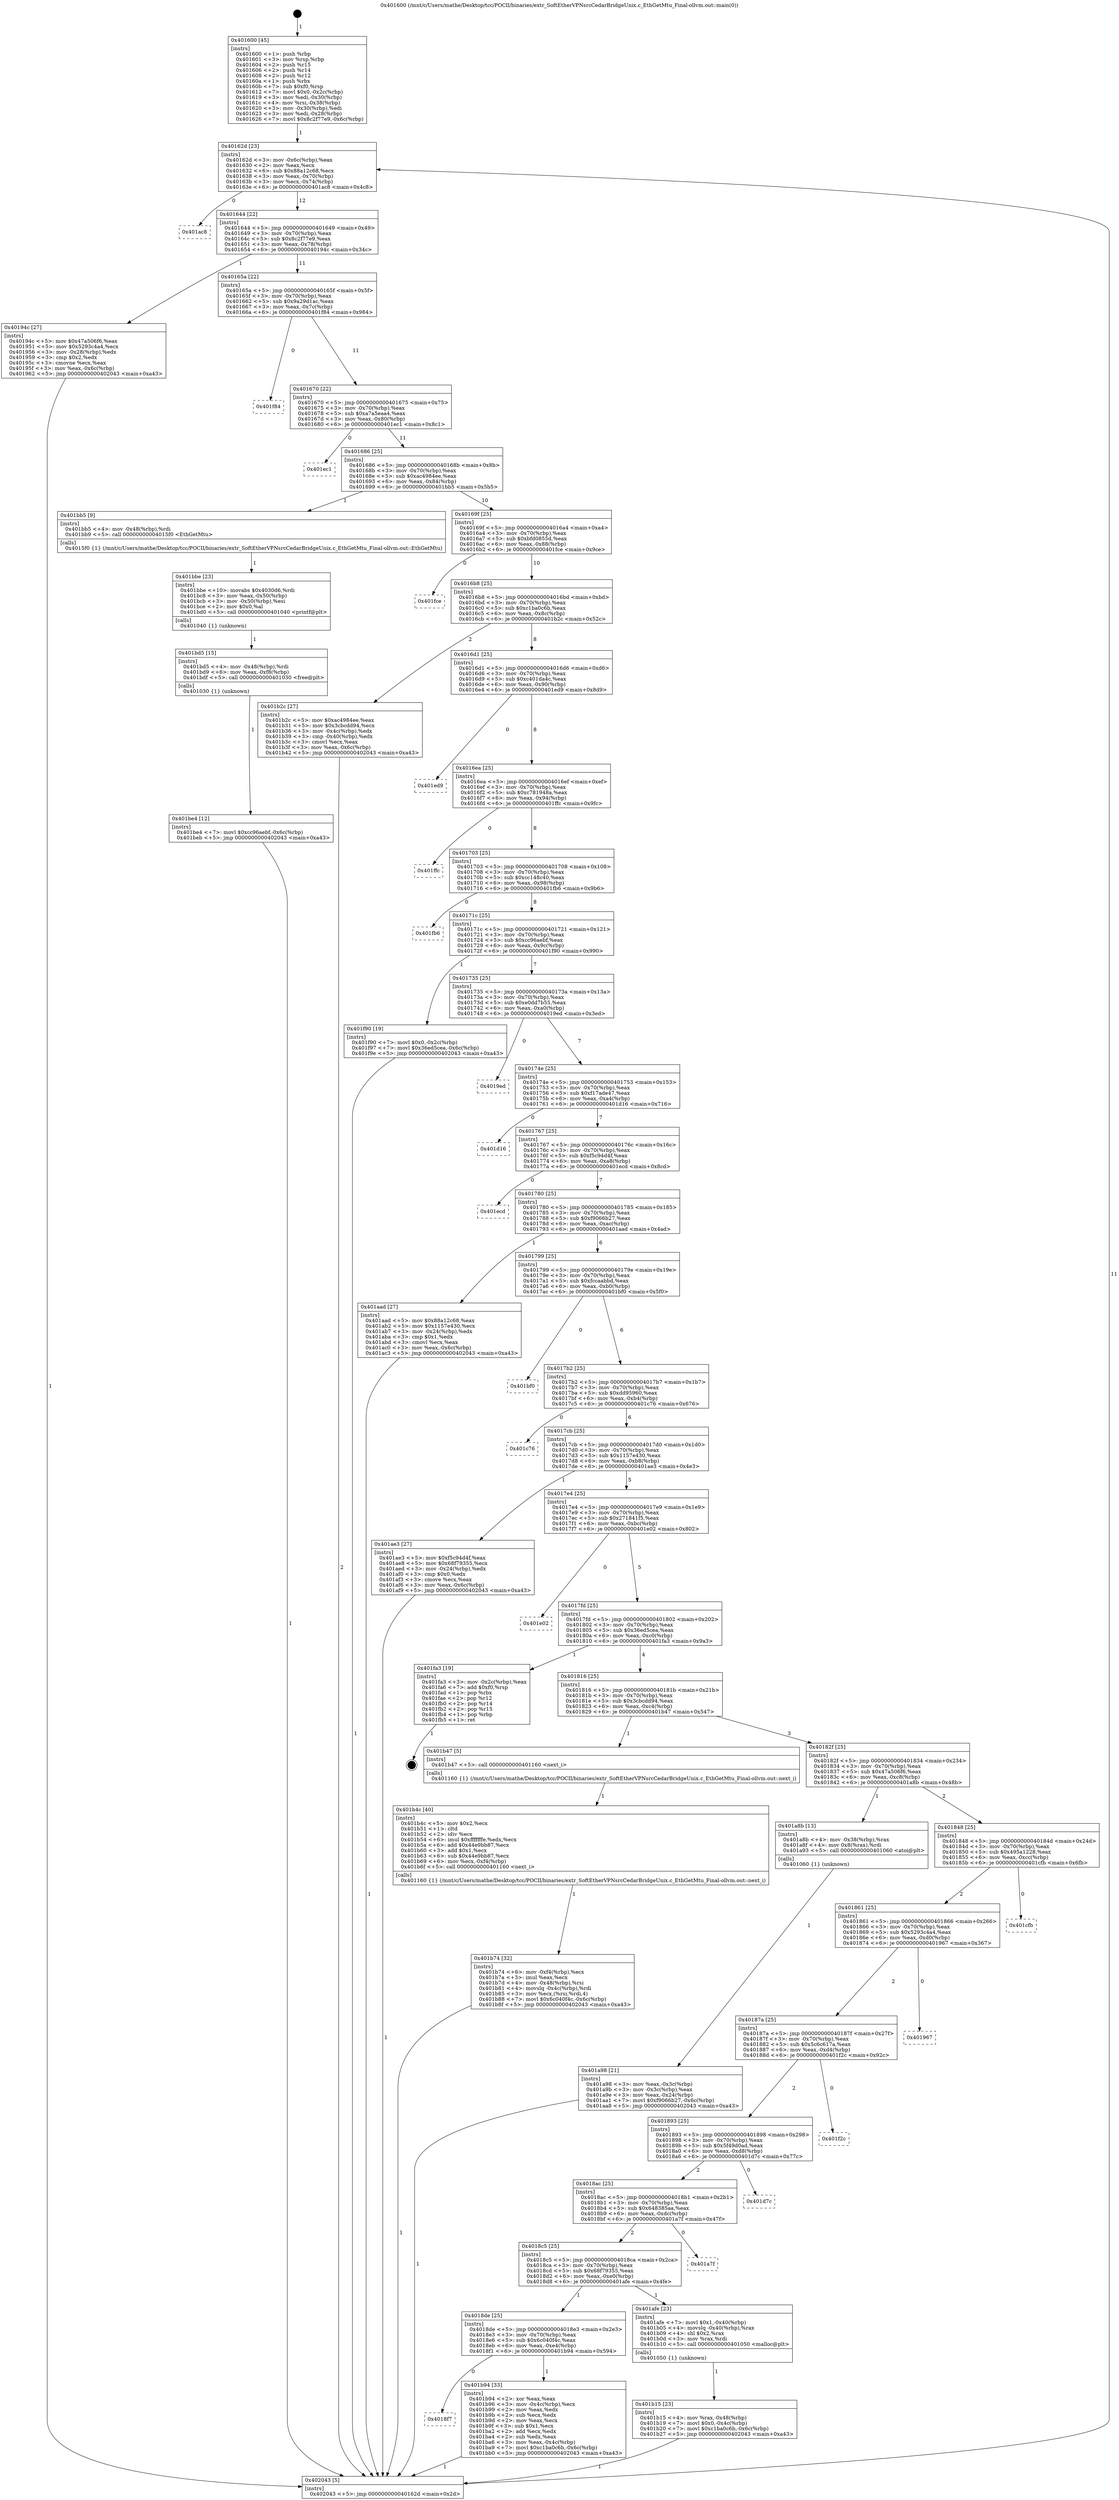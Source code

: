 digraph "0x401600" {
  label = "0x401600 (/mnt/c/Users/mathe/Desktop/tcc/POCII/binaries/extr_SoftEtherVPNsrcCedarBridgeUnix.c_EthGetMtu_Final-ollvm.out::main(0))"
  labelloc = "t"
  node[shape=record]

  Entry [label="",width=0.3,height=0.3,shape=circle,fillcolor=black,style=filled]
  "0x40162d" [label="{
     0x40162d [23]\l
     | [instrs]\l
     &nbsp;&nbsp;0x40162d \<+3\>: mov -0x6c(%rbp),%eax\l
     &nbsp;&nbsp;0x401630 \<+2\>: mov %eax,%ecx\l
     &nbsp;&nbsp;0x401632 \<+6\>: sub $0x88a12c68,%ecx\l
     &nbsp;&nbsp;0x401638 \<+3\>: mov %eax,-0x70(%rbp)\l
     &nbsp;&nbsp;0x40163b \<+3\>: mov %ecx,-0x74(%rbp)\l
     &nbsp;&nbsp;0x40163e \<+6\>: je 0000000000401ac8 \<main+0x4c8\>\l
  }"]
  "0x401ac8" [label="{
     0x401ac8\l
  }", style=dashed]
  "0x401644" [label="{
     0x401644 [22]\l
     | [instrs]\l
     &nbsp;&nbsp;0x401644 \<+5\>: jmp 0000000000401649 \<main+0x49\>\l
     &nbsp;&nbsp;0x401649 \<+3\>: mov -0x70(%rbp),%eax\l
     &nbsp;&nbsp;0x40164c \<+5\>: sub $0x8c2f77e9,%eax\l
     &nbsp;&nbsp;0x401651 \<+3\>: mov %eax,-0x78(%rbp)\l
     &nbsp;&nbsp;0x401654 \<+6\>: je 000000000040194c \<main+0x34c\>\l
  }"]
  Exit [label="",width=0.3,height=0.3,shape=circle,fillcolor=black,style=filled,peripheries=2]
  "0x40194c" [label="{
     0x40194c [27]\l
     | [instrs]\l
     &nbsp;&nbsp;0x40194c \<+5\>: mov $0x47a506f6,%eax\l
     &nbsp;&nbsp;0x401951 \<+5\>: mov $0x5293c4a4,%ecx\l
     &nbsp;&nbsp;0x401956 \<+3\>: mov -0x28(%rbp),%edx\l
     &nbsp;&nbsp;0x401959 \<+3\>: cmp $0x2,%edx\l
     &nbsp;&nbsp;0x40195c \<+3\>: cmovne %ecx,%eax\l
     &nbsp;&nbsp;0x40195f \<+3\>: mov %eax,-0x6c(%rbp)\l
     &nbsp;&nbsp;0x401962 \<+5\>: jmp 0000000000402043 \<main+0xa43\>\l
  }"]
  "0x40165a" [label="{
     0x40165a [22]\l
     | [instrs]\l
     &nbsp;&nbsp;0x40165a \<+5\>: jmp 000000000040165f \<main+0x5f\>\l
     &nbsp;&nbsp;0x40165f \<+3\>: mov -0x70(%rbp),%eax\l
     &nbsp;&nbsp;0x401662 \<+5\>: sub $0x9a29d1ac,%eax\l
     &nbsp;&nbsp;0x401667 \<+3\>: mov %eax,-0x7c(%rbp)\l
     &nbsp;&nbsp;0x40166a \<+6\>: je 0000000000401f84 \<main+0x984\>\l
  }"]
  "0x402043" [label="{
     0x402043 [5]\l
     | [instrs]\l
     &nbsp;&nbsp;0x402043 \<+5\>: jmp 000000000040162d \<main+0x2d\>\l
  }"]
  "0x401600" [label="{
     0x401600 [45]\l
     | [instrs]\l
     &nbsp;&nbsp;0x401600 \<+1\>: push %rbp\l
     &nbsp;&nbsp;0x401601 \<+3\>: mov %rsp,%rbp\l
     &nbsp;&nbsp;0x401604 \<+2\>: push %r15\l
     &nbsp;&nbsp;0x401606 \<+2\>: push %r14\l
     &nbsp;&nbsp;0x401608 \<+2\>: push %r12\l
     &nbsp;&nbsp;0x40160a \<+1\>: push %rbx\l
     &nbsp;&nbsp;0x40160b \<+7\>: sub $0xf0,%rsp\l
     &nbsp;&nbsp;0x401612 \<+7\>: movl $0x0,-0x2c(%rbp)\l
     &nbsp;&nbsp;0x401619 \<+3\>: mov %edi,-0x30(%rbp)\l
     &nbsp;&nbsp;0x40161c \<+4\>: mov %rsi,-0x38(%rbp)\l
     &nbsp;&nbsp;0x401620 \<+3\>: mov -0x30(%rbp),%edi\l
     &nbsp;&nbsp;0x401623 \<+3\>: mov %edi,-0x28(%rbp)\l
     &nbsp;&nbsp;0x401626 \<+7\>: movl $0x8c2f77e9,-0x6c(%rbp)\l
  }"]
  "0x401be4" [label="{
     0x401be4 [12]\l
     | [instrs]\l
     &nbsp;&nbsp;0x401be4 \<+7\>: movl $0xcc96aebf,-0x6c(%rbp)\l
     &nbsp;&nbsp;0x401beb \<+5\>: jmp 0000000000402043 \<main+0xa43\>\l
  }"]
  "0x401f84" [label="{
     0x401f84\l
  }", style=dashed]
  "0x401670" [label="{
     0x401670 [22]\l
     | [instrs]\l
     &nbsp;&nbsp;0x401670 \<+5\>: jmp 0000000000401675 \<main+0x75\>\l
     &nbsp;&nbsp;0x401675 \<+3\>: mov -0x70(%rbp),%eax\l
     &nbsp;&nbsp;0x401678 \<+5\>: sub $0xa7a5eaa4,%eax\l
     &nbsp;&nbsp;0x40167d \<+3\>: mov %eax,-0x80(%rbp)\l
     &nbsp;&nbsp;0x401680 \<+6\>: je 0000000000401ec1 \<main+0x8c1\>\l
  }"]
  "0x401bd5" [label="{
     0x401bd5 [15]\l
     | [instrs]\l
     &nbsp;&nbsp;0x401bd5 \<+4\>: mov -0x48(%rbp),%rdi\l
     &nbsp;&nbsp;0x401bd9 \<+6\>: mov %eax,-0xf8(%rbp)\l
     &nbsp;&nbsp;0x401bdf \<+5\>: call 0000000000401030 \<free@plt\>\l
     | [calls]\l
     &nbsp;&nbsp;0x401030 \{1\} (unknown)\l
  }"]
  "0x401ec1" [label="{
     0x401ec1\l
  }", style=dashed]
  "0x401686" [label="{
     0x401686 [25]\l
     | [instrs]\l
     &nbsp;&nbsp;0x401686 \<+5\>: jmp 000000000040168b \<main+0x8b\>\l
     &nbsp;&nbsp;0x40168b \<+3\>: mov -0x70(%rbp),%eax\l
     &nbsp;&nbsp;0x40168e \<+5\>: sub $0xac4984ee,%eax\l
     &nbsp;&nbsp;0x401693 \<+6\>: mov %eax,-0x84(%rbp)\l
     &nbsp;&nbsp;0x401699 \<+6\>: je 0000000000401bb5 \<main+0x5b5\>\l
  }"]
  "0x401bbe" [label="{
     0x401bbe [23]\l
     | [instrs]\l
     &nbsp;&nbsp;0x401bbe \<+10\>: movabs $0x4030d6,%rdi\l
     &nbsp;&nbsp;0x401bc8 \<+3\>: mov %eax,-0x50(%rbp)\l
     &nbsp;&nbsp;0x401bcb \<+3\>: mov -0x50(%rbp),%esi\l
     &nbsp;&nbsp;0x401bce \<+2\>: mov $0x0,%al\l
     &nbsp;&nbsp;0x401bd0 \<+5\>: call 0000000000401040 \<printf@plt\>\l
     | [calls]\l
     &nbsp;&nbsp;0x401040 \{1\} (unknown)\l
  }"]
  "0x401bb5" [label="{
     0x401bb5 [9]\l
     | [instrs]\l
     &nbsp;&nbsp;0x401bb5 \<+4\>: mov -0x48(%rbp),%rdi\l
     &nbsp;&nbsp;0x401bb9 \<+5\>: call 00000000004015f0 \<EthGetMtu\>\l
     | [calls]\l
     &nbsp;&nbsp;0x4015f0 \{1\} (/mnt/c/Users/mathe/Desktop/tcc/POCII/binaries/extr_SoftEtherVPNsrcCedarBridgeUnix.c_EthGetMtu_Final-ollvm.out::EthGetMtu)\l
  }"]
  "0x40169f" [label="{
     0x40169f [25]\l
     | [instrs]\l
     &nbsp;&nbsp;0x40169f \<+5\>: jmp 00000000004016a4 \<main+0xa4\>\l
     &nbsp;&nbsp;0x4016a4 \<+3\>: mov -0x70(%rbp),%eax\l
     &nbsp;&nbsp;0x4016a7 \<+5\>: sub $0xbfd0855d,%eax\l
     &nbsp;&nbsp;0x4016ac \<+6\>: mov %eax,-0x88(%rbp)\l
     &nbsp;&nbsp;0x4016b2 \<+6\>: je 0000000000401fce \<main+0x9ce\>\l
  }"]
  "0x4018f7" [label="{
     0x4018f7\l
  }", style=dashed]
  "0x401fce" [label="{
     0x401fce\l
  }", style=dashed]
  "0x4016b8" [label="{
     0x4016b8 [25]\l
     | [instrs]\l
     &nbsp;&nbsp;0x4016b8 \<+5\>: jmp 00000000004016bd \<main+0xbd\>\l
     &nbsp;&nbsp;0x4016bd \<+3\>: mov -0x70(%rbp),%eax\l
     &nbsp;&nbsp;0x4016c0 \<+5\>: sub $0xc1ba0c6b,%eax\l
     &nbsp;&nbsp;0x4016c5 \<+6\>: mov %eax,-0x8c(%rbp)\l
     &nbsp;&nbsp;0x4016cb \<+6\>: je 0000000000401b2c \<main+0x52c\>\l
  }"]
  "0x401b94" [label="{
     0x401b94 [33]\l
     | [instrs]\l
     &nbsp;&nbsp;0x401b94 \<+2\>: xor %eax,%eax\l
     &nbsp;&nbsp;0x401b96 \<+3\>: mov -0x4c(%rbp),%ecx\l
     &nbsp;&nbsp;0x401b99 \<+2\>: mov %eax,%edx\l
     &nbsp;&nbsp;0x401b9b \<+2\>: sub %ecx,%edx\l
     &nbsp;&nbsp;0x401b9d \<+2\>: mov %eax,%ecx\l
     &nbsp;&nbsp;0x401b9f \<+3\>: sub $0x1,%ecx\l
     &nbsp;&nbsp;0x401ba2 \<+2\>: add %ecx,%edx\l
     &nbsp;&nbsp;0x401ba4 \<+2\>: sub %edx,%eax\l
     &nbsp;&nbsp;0x401ba6 \<+3\>: mov %eax,-0x4c(%rbp)\l
     &nbsp;&nbsp;0x401ba9 \<+7\>: movl $0xc1ba0c6b,-0x6c(%rbp)\l
     &nbsp;&nbsp;0x401bb0 \<+5\>: jmp 0000000000402043 \<main+0xa43\>\l
  }"]
  "0x401b2c" [label="{
     0x401b2c [27]\l
     | [instrs]\l
     &nbsp;&nbsp;0x401b2c \<+5\>: mov $0xac4984ee,%eax\l
     &nbsp;&nbsp;0x401b31 \<+5\>: mov $0x3cbcdd94,%ecx\l
     &nbsp;&nbsp;0x401b36 \<+3\>: mov -0x4c(%rbp),%edx\l
     &nbsp;&nbsp;0x401b39 \<+3\>: cmp -0x40(%rbp),%edx\l
     &nbsp;&nbsp;0x401b3c \<+3\>: cmovl %ecx,%eax\l
     &nbsp;&nbsp;0x401b3f \<+3\>: mov %eax,-0x6c(%rbp)\l
     &nbsp;&nbsp;0x401b42 \<+5\>: jmp 0000000000402043 \<main+0xa43\>\l
  }"]
  "0x4016d1" [label="{
     0x4016d1 [25]\l
     | [instrs]\l
     &nbsp;&nbsp;0x4016d1 \<+5\>: jmp 00000000004016d6 \<main+0xd6\>\l
     &nbsp;&nbsp;0x4016d6 \<+3\>: mov -0x70(%rbp),%eax\l
     &nbsp;&nbsp;0x4016d9 \<+5\>: sub $0xc401da4c,%eax\l
     &nbsp;&nbsp;0x4016de \<+6\>: mov %eax,-0x90(%rbp)\l
     &nbsp;&nbsp;0x4016e4 \<+6\>: je 0000000000401ed9 \<main+0x8d9\>\l
  }"]
  "0x401b74" [label="{
     0x401b74 [32]\l
     | [instrs]\l
     &nbsp;&nbsp;0x401b74 \<+6\>: mov -0xf4(%rbp),%ecx\l
     &nbsp;&nbsp;0x401b7a \<+3\>: imul %eax,%ecx\l
     &nbsp;&nbsp;0x401b7d \<+4\>: mov -0x48(%rbp),%rsi\l
     &nbsp;&nbsp;0x401b81 \<+4\>: movslq -0x4c(%rbp),%rdi\l
     &nbsp;&nbsp;0x401b85 \<+3\>: mov %ecx,(%rsi,%rdi,4)\l
     &nbsp;&nbsp;0x401b88 \<+7\>: movl $0x6c040f4c,-0x6c(%rbp)\l
     &nbsp;&nbsp;0x401b8f \<+5\>: jmp 0000000000402043 \<main+0xa43\>\l
  }"]
  "0x401ed9" [label="{
     0x401ed9\l
  }", style=dashed]
  "0x4016ea" [label="{
     0x4016ea [25]\l
     | [instrs]\l
     &nbsp;&nbsp;0x4016ea \<+5\>: jmp 00000000004016ef \<main+0xef\>\l
     &nbsp;&nbsp;0x4016ef \<+3\>: mov -0x70(%rbp),%eax\l
     &nbsp;&nbsp;0x4016f2 \<+5\>: sub $0xc781948a,%eax\l
     &nbsp;&nbsp;0x4016f7 \<+6\>: mov %eax,-0x94(%rbp)\l
     &nbsp;&nbsp;0x4016fd \<+6\>: je 0000000000401ffc \<main+0x9fc\>\l
  }"]
  "0x401b4c" [label="{
     0x401b4c [40]\l
     | [instrs]\l
     &nbsp;&nbsp;0x401b4c \<+5\>: mov $0x2,%ecx\l
     &nbsp;&nbsp;0x401b51 \<+1\>: cltd\l
     &nbsp;&nbsp;0x401b52 \<+2\>: idiv %ecx\l
     &nbsp;&nbsp;0x401b54 \<+6\>: imul $0xfffffffe,%edx,%ecx\l
     &nbsp;&nbsp;0x401b5a \<+6\>: add $0x44e9bb87,%ecx\l
     &nbsp;&nbsp;0x401b60 \<+3\>: add $0x1,%ecx\l
     &nbsp;&nbsp;0x401b63 \<+6\>: sub $0x44e9bb87,%ecx\l
     &nbsp;&nbsp;0x401b69 \<+6\>: mov %ecx,-0xf4(%rbp)\l
     &nbsp;&nbsp;0x401b6f \<+5\>: call 0000000000401160 \<next_i\>\l
     | [calls]\l
     &nbsp;&nbsp;0x401160 \{1\} (/mnt/c/Users/mathe/Desktop/tcc/POCII/binaries/extr_SoftEtherVPNsrcCedarBridgeUnix.c_EthGetMtu_Final-ollvm.out::next_i)\l
  }"]
  "0x401ffc" [label="{
     0x401ffc\l
  }", style=dashed]
  "0x401703" [label="{
     0x401703 [25]\l
     | [instrs]\l
     &nbsp;&nbsp;0x401703 \<+5\>: jmp 0000000000401708 \<main+0x108\>\l
     &nbsp;&nbsp;0x401708 \<+3\>: mov -0x70(%rbp),%eax\l
     &nbsp;&nbsp;0x40170b \<+5\>: sub $0xcc148c40,%eax\l
     &nbsp;&nbsp;0x401710 \<+6\>: mov %eax,-0x98(%rbp)\l
     &nbsp;&nbsp;0x401716 \<+6\>: je 0000000000401fb6 \<main+0x9b6\>\l
  }"]
  "0x401b15" [label="{
     0x401b15 [23]\l
     | [instrs]\l
     &nbsp;&nbsp;0x401b15 \<+4\>: mov %rax,-0x48(%rbp)\l
     &nbsp;&nbsp;0x401b19 \<+7\>: movl $0x0,-0x4c(%rbp)\l
     &nbsp;&nbsp;0x401b20 \<+7\>: movl $0xc1ba0c6b,-0x6c(%rbp)\l
     &nbsp;&nbsp;0x401b27 \<+5\>: jmp 0000000000402043 \<main+0xa43\>\l
  }"]
  "0x401fb6" [label="{
     0x401fb6\l
  }", style=dashed]
  "0x40171c" [label="{
     0x40171c [25]\l
     | [instrs]\l
     &nbsp;&nbsp;0x40171c \<+5\>: jmp 0000000000401721 \<main+0x121\>\l
     &nbsp;&nbsp;0x401721 \<+3\>: mov -0x70(%rbp),%eax\l
     &nbsp;&nbsp;0x401724 \<+5\>: sub $0xcc96aebf,%eax\l
     &nbsp;&nbsp;0x401729 \<+6\>: mov %eax,-0x9c(%rbp)\l
     &nbsp;&nbsp;0x40172f \<+6\>: je 0000000000401f90 \<main+0x990\>\l
  }"]
  "0x4018de" [label="{
     0x4018de [25]\l
     | [instrs]\l
     &nbsp;&nbsp;0x4018de \<+5\>: jmp 00000000004018e3 \<main+0x2e3\>\l
     &nbsp;&nbsp;0x4018e3 \<+3\>: mov -0x70(%rbp),%eax\l
     &nbsp;&nbsp;0x4018e6 \<+5\>: sub $0x6c040f4c,%eax\l
     &nbsp;&nbsp;0x4018eb \<+6\>: mov %eax,-0xe4(%rbp)\l
     &nbsp;&nbsp;0x4018f1 \<+6\>: je 0000000000401b94 \<main+0x594\>\l
  }"]
  "0x401f90" [label="{
     0x401f90 [19]\l
     | [instrs]\l
     &nbsp;&nbsp;0x401f90 \<+7\>: movl $0x0,-0x2c(%rbp)\l
     &nbsp;&nbsp;0x401f97 \<+7\>: movl $0x36ed5cea,-0x6c(%rbp)\l
     &nbsp;&nbsp;0x401f9e \<+5\>: jmp 0000000000402043 \<main+0xa43\>\l
  }"]
  "0x401735" [label="{
     0x401735 [25]\l
     | [instrs]\l
     &nbsp;&nbsp;0x401735 \<+5\>: jmp 000000000040173a \<main+0x13a\>\l
     &nbsp;&nbsp;0x40173a \<+3\>: mov -0x70(%rbp),%eax\l
     &nbsp;&nbsp;0x40173d \<+5\>: sub $0xe0dd7b55,%eax\l
     &nbsp;&nbsp;0x401742 \<+6\>: mov %eax,-0xa0(%rbp)\l
     &nbsp;&nbsp;0x401748 \<+6\>: je 00000000004019ed \<main+0x3ed\>\l
  }"]
  "0x401afe" [label="{
     0x401afe [23]\l
     | [instrs]\l
     &nbsp;&nbsp;0x401afe \<+7\>: movl $0x1,-0x40(%rbp)\l
     &nbsp;&nbsp;0x401b05 \<+4\>: movslq -0x40(%rbp),%rax\l
     &nbsp;&nbsp;0x401b09 \<+4\>: shl $0x2,%rax\l
     &nbsp;&nbsp;0x401b0d \<+3\>: mov %rax,%rdi\l
     &nbsp;&nbsp;0x401b10 \<+5\>: call 0000000000401050 \<malloc@plt\>\l
     | [calls]\l
     &nbsp;&nbsp;0x401050 \{1\} (unknown)\l
  }"]
  "0x4019ed" [label="{
     0x4019ed\l
  }", style=dashed]
  "0x40174e" [label="{
     0x40174e [25]\l
     | [instrs]\l
     &nbsp;&nbsp;0x40174e \<+5\>: jmp 0000000000401753 \<main+0x153\>\l
     &nbsp;&nbsp;0x401753 \<+3\>: mov -0x70(%rbp),%eax\l
     &nbsp;&nbsp;0x401756 \<+5\>: sub $0xf17ade47,%eax\l
     &nbsp;&nbsp;0x40175b \<+6\>: mov %eax,-0xa4(%rbp)\l
     &nbsp;&nbsp;0x401761 \<+6\>: je 0000000000401d16 \<main+0x716\>\l
  }"]
  "0x4018c5" [label="{
     0x4018c5 [25]\l
     | [instrs]\l
     &nbsp;&nbsp;0x4018c5 \<+5\>: jmp 00000000004018ca \<main+0x2ca\>\l
     &nbsp;&nbsp;0x4018ca \<+3\>: mov -0x70(%rbp),%eax\l
     &nbsp;&nbsp;0x4018cd \<+5\>: sub $0x68f79355,%eax\l
     &nbsp;&nbsp;0x4018d2 \<+6\>: mov %eax,-0xe0(%rbp)\l
     &nbsp;&nbsp;0x4018d8 \<+6\>: je 0000000000401afe \<main+0x4fe\>\l
  }"]
  "0x401d16" [label="{
     0x401d16\l
  }", style=dashed]
  "0x401767" [label="{
     0x401767 [25]\l
     | [instrs]\l
     &nbsp;&nbsp;0x401767 \<+5\>: jmp 000000000040176c \<main+0x16c\>\l
     &nbsp;&nbsp;0x40176c \<+3\>: mov -0x70(%rbp),%eax\l
     &nbsp;&nbsp;0x40176f \<+5\>: sub $0xf5c94d4f,%eax\l
     &nbsp;&nbsp;0x401774 \<+6\>: mov %eax,-0xa8(%rbp)\l
     &nbsp;&nbsp;0x40177a \<+6\>: je 0000000000401ecd \<main+0x8cd\>\l
  }"]
  "0x401a7f" [label="{
     0x401a7f\l
  }", style=dashed]
  "0x401ecd" [label="{
     0x401ecd\l
  }", style=dashed]
  "0x401780" [label="{
     0x401780 [25]\l
     | [instrs]\l
     &nbsp;&nbsp;0x401780 \<+5\>: jmp 0000000000401785 \<main+0x185\>\l
     &nbsp;&nbsp;0x401785 \<+3\>: mov -0x70(%rbp),%eax\l
     &nbsp;&nbsp;0x401788 \<+5\>: sub $0xf9066b27,%eax\l
     &nbsp;&nbsp;0x40178d \<+6\>: mov %eax,-0xac(%rbp)\l
     &nbsp;&nbsp;0x401793 \<+6\>: je 0000000000401aad \<main+0x4ad\>\l
  }"]
  "0x4018ac" [label="{
     0x4018ac [25]\l
     | [instrs]\l
     &nbsp;&nbsp;0x4018ac \<+5\>: jmp 00000000004018b1 \<main+0x2b1\>\l
     &nbsp;&nbsp;0x4018b1 \<+3\>: mov -0x70(%rbp),%eax\l
     &nbsp;&nbsp;0x4018b4 \<+5\>: sub $0x648385aa,%eax\l
     &nbsp;&nbsp;0x4018b9 \<+6\>: mov %eax,-0xdc(%rbp)\l
     &nbsp;&nbsp;0x4018bf \<+6\>: je 0000000000401a7f \<main+0x47f\>\l
  }"]
  "0x401aad" [label="{
     0x401aad [27]\l
     | [instrs]\l
     &nbsp;&nbsp;0x401aad \<+5\>: mov $0x88a12c68,%eax\l
     &nbsp;&nbsp;0x401ab2 \<+5\>: mov $0x1157e430,%ecx\l
     &nbsp;&nbsp;0x401ab7 \<+3\>: mov -0x24(%rbp),%edx\l
     &nbsp;&nbsp;0x401aba \<+3\>: cmp $0x1,%edx\l
     &nbsp;&nbsp;0x401abd \<+3\>: cmovl %ecx,%eax\l
     &nbsp;&nbsp;0x401ac0 \<+3\>: mov %eax,-0x6c(%rbp)\l
     &nbsp;&nbsp;0x401ac3 \<+5\>: jmp 0000000000402043 \<main+0xa43\>\l
  }"]
  "0x401799" [label="{
     0x401799 [25]\l
     | [instrs]\l
     &nbsp;&nbsp;0x401799 \<+5\>: jmp 000000000040179e \<main+0x19e\>\l
     &nbsp;&nbsp;0x40179e \<+3\>: mov -0x70(%rbp),%eax\l
     &nbsp;&nbsp;0x4017a1 \<+5\>: sub $0xfccaabbd,%eax\l
     &nbsp;&nbsp;0x4017a6 \<+6\>: mov %eax,-0xb0(%rbp)\l
     &nbsp;&nbsp;0x4017ac \<+6\>: je 0000000000401bf0 \<main+0x5f0\>\l
  }"]
  "0x401d7c" [label="{
     0x401d7c\l
  }", style=dashed]
  "0x401bf0" [label="{
     0x401bf0\l
  }", style=dashed]
  "0x4017b2" [label="{
     0x4017b2 [25]\l
     | [instrs]\l
     &nbsp;&nbsp;0x4017b2 \<+5\>: jmp 00000000004017b7 \<main+0x1b7\>\l
     &nbsp;&nbsp;0x4017b7 \<+3\>: mov -0x70(%rbp),%eax\l
     &nbsp;&nbsp;0x4017ba \<+5\>: sub $0xdd95960,%eax\l
     &nbsp;&nbsp;0x4017bf \<+6\>: mov %eax,-0xb4(%rbp)\l
     &nbsp;&nbsp;0x4017c5 \<+6\>: je 0000000000401c76 \<main+0x676\>\l
  }"]
  "0x401893" [label="{
     0x401893 [25]\l
     | [instrs]\l
     &nbsp;&nbsp;0x401893 \<+5\>: jmp 0000000000401898 \<main+0x298\>\l
     &nbsp;&nbsp;0x401898 \<+3\>: mov -0x70(%rbp),%eax\l
     &nbsp;&nbsp;0x40189b \<+5\>: sub $0x5f49d0ad,%eax\l
     &nbsp;&nbsp;0x4018a0 \<+6\>: mov %eax,-0xd8(%rbp)\l
     &nbsp;&nbsp;0x4018a6 \<+6\>: je 0000000000401d7c \<main+0x77c\>\l
  }"]
  "0x401c76" [label="{
     0x401c76\l
  }", style=dashed]
  "0x4017cb" [label="{
     0x4017cb [25]\l
     | [instrs]\l
     &nbsp;&nbsp;0x4017cb \<+5\>: jmp 00000000004017d0 \<main+0x1d0\>\l
     &nbsp;&nbsp;0x4017d0 \<+3\>: mov -0x70(%rbp),%eax\l
     &nbsp;&nbsp;0x4017d3 \<+5\>: sub $0x1157e430,%eax\l
     &nbsp;&nbsp;0x4017d8 \<+6\>: mov %eax,-0xb8(%rbp)\l
     &nbsp;&nbsp;0x4017de \<+6\>: je 0000000000401ae3 \<main+0x4e3\>\l
  }"]
  "0x401f2c" [label="{
     0x401f2c\l
  }", style=dashed]
  "0x401ae3" [label="{
     0x401ae3 [27]\l
     | [instrs]\l
     &nbsp;&nbsp;0x401ae3 \<+5\>: mov $0xf5c94d4f,%eax\l
     &nbsp;&nbsp;0x401ae8 \<+5\>: mov $0x68f79355,%ecx\l
     &nbsp;&nbsp;0x401aed \<+3\>: mov -0x24(%rbp),%edx\l
     &nbsp;&nbsp;0x401af0 \<+3\>: cmp $0x0,%edx\l
     &nbsp;&nbsp;0x401af3 \<+3\>: cmove %ecx,%eax\l
     &nbsp;&nbsp;0x401af6 \<+3\>: mov %eax,-0x6c(%rbp)\l
     &nbsp;&nbsp;0x401af9 \<+5\>: jmp 0000000000402043 \<main+0xa43\>\l
  }"]
  "0x4017e4" [label="{
     0x4017e4 [25]\l
     | [instrs]\l
     &nbsp;&nbsp;0x4017e4 \<+5\>: jmp 00000000004017e9 \<main+0x1e9\>\l
     &nbsp;&nbsp;0x4017e9 \<+3\>: mov -0x70(%rbp),%eax\l
     &nbsp;&nbsp;0x4017ec \<+5\>: sub $0x271841f5,%eax\l
     &nbsp;&nbsp;0x4017f1 \<+6\>: mov %eax,-0xbc(%rbp)\l
     &nbsp;&nbsp;0x4017f7 \<+6\>: je 0000000000401e02 \<main+0x802\>\l
  }"]
  "0x40187a" [label="{
     0x40187a [25]\l
     | [instrs]\l
     &nbsp;&nbsp;0x40187a \<+5\>: jmp 000000000040187f \<main+0x27f\>\l
     &nbsp;&nbsp;0x40187f \<+3\>: mov -0x70(%rbp),%eax\l
     &nbsp;&nbsp;0x401882 \<+5\>: sub $0x5c6c617a,%eax\l
     &nbsp;&nbsp;0x401887 \<+6\>: mov %eax,-0xd4(%rbp)\l
     &nbsp;&nbsp;0x40188d \<+6\>: je 0000000000401f2c \<main+0x92c\>\l
  }"]
  "0x401e02" [label="{
     0x401e02\l
  }", style=dashed]
  "0x4017fd" [label="{
     0x4017fd [25]\l
     | [instrs]\l
     &nbsp;&nbsp;0x4017fd \<+5\>: jmp 0000000000401802 \<main+0x202\>\l
     &nbsp;&nbsp;0x401802 \<+3\>: mov -0x70(%rbp),%eax\l
     &nbsp;&nbsp;0x401805 \<+5\>: sub $0x36ed5cea,%eax\l
     &nbsp;&nbsp;0x40180a \<+6\>: mov %eax,-0xc0(%rbp)\l
     &nbsp;&nbsp;0x401810 \<+6\>: je 0000000000401fa3 \<main+0x9a3\>\l
  }"]
  "0x401967" [label="{
     0x401967\l
  }", style=dashed]
  "0x401fa3" [label="{
     0x401fa3 [19]\l
     | [instrs]\l
     &nbsp;&nbsp;0x401fa3 \<+3\>: mov -0x2c(%rbp),%eax\l
     &nbsp;&nbsp;0x401fa6 \<+7\>: add $0xf0,%rsp\l
     &nbsp;&nbsp;0x401fad \<+1\>: pop %rbx\l
     &nbsp;&nbsp;0x401fae \<+2\>: pop %r12\l
     &nbsp;&nbsp;0x401fb0 \<+2\>: pop %r14\l
     &nbsp;&nbsp;0x401fb2 \<+2\>: pop %r15\l
     &nbsp;&nbsp;0x401fb4 \<+1\>: pop %rbp\l
     &nbsp;&nbsp;0x401fb5 \<+1\>: ret\l
  }"]
  "0x401816" [label="{
     0x401816 [25]\l
     | [instrs]\l
     &nbsp;&nbsp;0x401816 \<+5\>: jmp 000000000040181b \<main+0x21b\>\l
     &nbsp;&nbsp;0x40181b \<+3\>: mov -0x70(%rbp),%eax\l
     &nbsp;&nbsp;0x40181e \<+5\>: sub $0x3cbcdd94,%eax\l
     &nbsp;&nbsp;0x401823 \<+6\>: mov %eax,-0xc4(%rbp)\l
     &nbsp;&nbsp;0x401829 \<+6\>: je 0000000000401b47 \<main+0x547\>\l
  }"]
  "0x401861" [label="{
     0x401861 [25]\l
     | [instrs]\l
     &nbsp;&nbsp;0x401861 \<+5\>: jmp 0000000000401866 \<main+0x266\>\l
     &nbsp;&nbsp;0x401866 \<+3\>: mov -0x70(%rbp),%eax\l
     &nbsp;&nbsp;0x401869 \<+5\>: sub $0x5293c4a4,%eax\l
     &nbsp;&nbsp;0x40186e \<+6\>: mov %eax,-0xd0(%rbp)\l
     &nbsp;&nbsp;0x401874 \<+6\>: je 0000000000401967 \<main+0x367\>\l
  }"]
  "0x401b47" [label="{
     0x401b47 [5]\l
     | [instrs]\l
     &nbsp;&nbsp;0x401b47 \<+5\>: call 0000000000401160 \<next_i\>\l
     | [calls]\l
     &nbsp;&nbsp;0x401160 \{1\} (/mnt/c/Users/mathe/Desktop/tcc/POCII/binaries/extr_SoftEtherVPNsrcCedarBridgeUnix.c_EthGetMtu_Final-ollvm.out::next_i)\l
  }"]
  "0x40182f" [label="{
     0x40182f [25]\l
     | [instrs]\l
     &nbsp;&nbsp;0x40182f \<+5\>: jmp 0000000000401834 \<main+0x234\>\l
     &nbsp;&nbsp;0x401834 \<+3\>: mov -0x70(%rbp),%eax\l
     &nbsp;&nbsp;0x401837 \<+5\>: sub $0x47a506f6,%eax\l
     &nbsp;&nbsp;0x40183c \<+6\>: mov %eax,-0xc8(%rbp)\l
     &nbsp;&nbsp;0x401842 \<+6\>: je 0000000000401a8b \<main+0x48b\>\l
  }"]
  "0x401cfb" [label="{
     0x401cfb\l
  }", style=dashed]
  "0x401a8b" [label="{
     0x401a8b [13]\l
     | [instrs]\l
     &nbsp;&nbsp;0x401a8b \<+4\>: mov -0x38(%rbp),%rax\l
     &nbsp;&nbsp;0x401a8f \<+4\>: mov 0x8(%rax),%rdi\l
     &nbsp;&nbsp;0x401a93 \<+5\>: call 0000000000401060 \<atoi@plt\>\l
     | [calls]\l
     &nbsp;&nbsp;0x401060 \{1\} (unknown)\l
  }"]
  "0x401848" [label="{
     0x401848 [25]\l
     | [instrs]\l
     &nbsp;&nbsp;0x401848 \<+5\>: jmp 000000000040184d \<main+0x24d\>\l
     &nbsp;&nbsp;0x40184d \<+3\>: mov -0x70(%rbp),%eax\l
     &nbsp;&nbsp;0x401850 \<+5\>: sub $0x495a1228,%eax\l
     &nbsp;&nbsp;0x401855 \<+6\>: mov %eax,-0xcc(%rbp)\l
     &nbsp;&nbsp;0x40185b \<+6\>: je 0000000000401cfb \<main+0x6fb\>\l
  }"]
  "0x401a98" [label="{
     0x401a98 [21]\l
     | [instrs]\l
     &nbsp;&nbsp;0x401a98 \<+3\>: mov %eax,-0x3c(%rbp)\l
     &nbsp;&nbsp;0x401a9b \<+3\>: mov -0x3c(%rbp),%eax\l
     &nbsp;&nbsp;0x401a9e \<+3\>: mov %eax,-0x24(%rbp)\l
     &nbsp;&nbsp;0x401aa1 \<+7\>: movl $0xf9066b27,-0x6c(%rbp)\l
     &nbsp;&nbsp;0x401aa8 \<+5\>: jmp 0000000000402043 \<main+0xa43\>\l
  }"]
  Entry -> "0x401600" [label=" 1"]
  "0x40162d" -> "0x401ac8" [label=" 0"]
  "0x40162d" -> "0x401644" [label=" 12"]
  "0x401fa3" -> Exit [label=" 1"]
  "0x401644" -> "0x40194c" [label=" 1"]
  "0x401644" -> "0x40165a" [label=" 11"]
  "0x40194c" -> "0x402043" [label=" 1"]
  "0x401600" -> "0x40162d" [label=" 1"]
  "0x402043" -> "0x40162d" [label=" 11"]
  "0x401f90" -> "0x402043" [label=" 1"]
  "0x40165a" -> "0x401f84" [label=" 0"]
  "0x40165a" -> "0x401670" [label=" 11"]
  "0x401be4" -> "0x402043" [label=" 1"]
  "0x401670" -> "0x401ec1" [label=" 0"]
  "0x401670" -> "0x401686" [label=" 11"]
  "0x401bd5" -> "0x401be4" [label=" 1"]
  "0x401686" -> "0x401bb5" [label=" 1"]
  "0x401686" -> "0x40169f" [label=" 10"]
  "0x401bbe" -> "0x401bd5" [label=" 1"]
  "0x40169f" -> "0x401fce" [label=" 0"]
  "0x40169f" -> "0x4016b8" [label=" 10"]
  "0x401bb5" -> "0x401bbe" [label=" 1"]
  "0x4016b8" -> "0x401b2c" [label=" 2"]
  "0x4016b8" -> "0x4016d1" [label=" 8"]
  "0x401b94" -> "0x402043" [label=" 1"]
  "0x4016d1" -> "0x401ed9" [label=" 0"]
  "0x4016d1" -> "0x4016ea" [label=" 8"]
  "0x4018de" -> "0x401b94" [label=" 1"]
  "0x4016ea" -> "0x401ffc" [label=" 0"]
  "0x4016ea" -> "0x401703" [label=" 8"]
  "0x4018de" -> "0x4018f7" [label=" 0"]
  "0x401703" -> "0x401fb6" [label=" 0"]
  "0x401703" -> "0x40171c" [label=" 8"]
  "0x401b74" -> "0x402043" [label=" 1"]
  "0x40171c" -> "0x401f90" [label=" 1"]
  "0x40171c" -> "0x401735" [label=" 7"]
  "0x401b4c" -> "0x401b74" [label=" 1"]
  "0x401735" -> "0x4019ed" [label=" 0"]
  "0x401735" -> "0x40174e" [label=" 7"]
  "0x401b47" -> "0x401b4c" [label=" 1"]
  "0x40174e" -> "0x401d16" [label=" 0"]
  "0x40174e" -> "0x401767" [label=" 7"]
  "0x401b15" -> "0x402043" [label=" 1"]
  "0x401767" -> "0x401ecd" [label=" 0"]
  "0x401767" -> "0x401780" [label=" 7"]
  "0x401afe" -> "0x401b15" [label=" 1"]
  "0x401780" -> "0x401aad" [label=" 1"]
  "0x401780" -> "0x401799" [label=" 6"]
  "0x4018c5" -> "0x401afe" [label=" 1"]
  "0x401799" -> "0x401bf0" [label=" 0"]
  "0x401799" -> "0x4017b2" [label=" 6"]
  "0x401b2c" -> "0x402043" [label=" 2"]
  "0x4017b2" -> "0x401c76" [label=" 0"]
  "0x4017b2" -> "0x4017cb" [label=" 6"]
  "0x4018ac" -> "0x401a7f" [label=" 0"]
  "0x4017cb" -> "0x401ae3" [label=" 1"]
  "0x4017cb" -> "0x4017e4" [label=" 5"]
  "0x4018c5" -> "0x4018de" [label=" 1"]
  "0x4017e4" -> "0x401e02" [label=" 0"]
  "0x4017e4" -> "0x4017fd" [label=" 5"]
  "0x401893" -> "0x401d7c" [label=" 0"]
  "0x4017fd" -> "0x401fa3" [label=" 1"]
  "0x4017fd" -> "0x401816" [label=" 4"]
  "0x4018ac" -> "0x4018c5" [label=" 2"]
  "0x401816" -> "0x401b47" [label=" 1"]
  "0x401816" -> "0x40182f" [label=" 3"]
  "0x40187a" -> "0x401f2c" [label=" 0"]
  "0x40182f" -> "0x401a8b" [label=" 1"]
  "0x40182f" -> "0x401848" [label=" 2"]
  "0x401a8b" -> "0x401a98" [label=" 1"]
  "0x401a98" -> "0x402043" [label=" 1"]
  "0x401aad" -> "0x402043" [label=" 1"]
  "0x401ae3" -> "0x402043" [label=" 1"]
  "0x401893" -> "0x4018ac" [label=" 2"]
  "0x401848" -> "0x401cfb" [label=" 0"]
  "0x401848" -> "0x401861" [label=" 2"]
  "0x40187a" -> "0x401893" [label=" 2"]
  "0x401861" -> "0x401967" [label=" 0"]
  "0x401861" -> "0x40187a" [label=" 2"]
}
